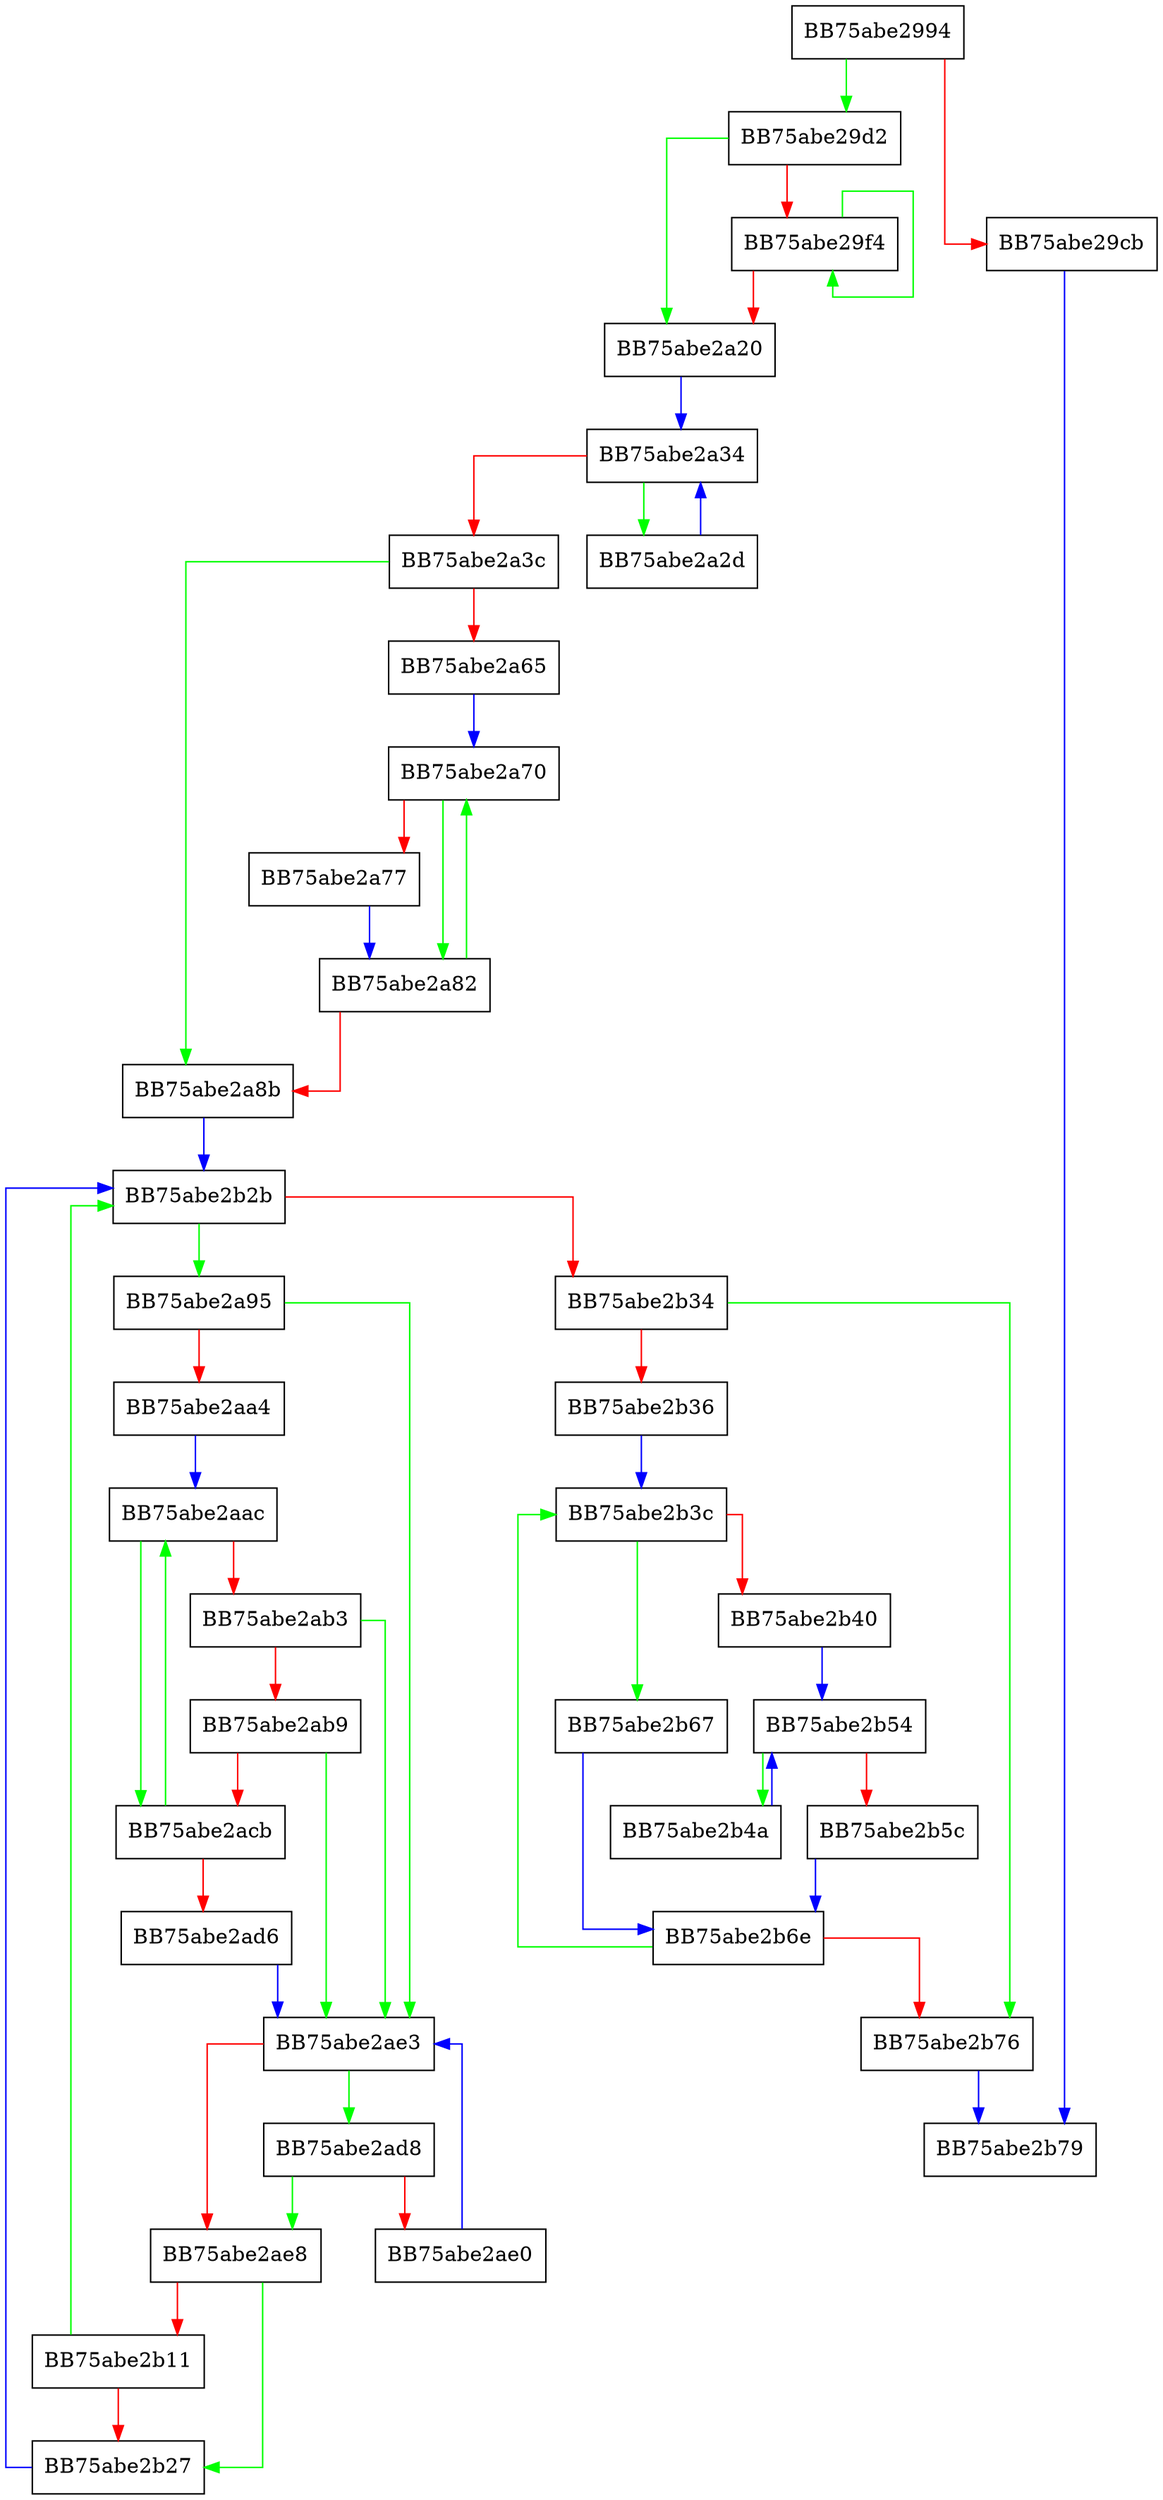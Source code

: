 digraph HUF_setMaxHeight {
  node [shape="box"];
  graph [splines=ortho];
  BB75abe2994 -> BB75abe29d2 [color="green"];
  BB75abe2994 -> BB75abe29cb [color="red"];
  BB75abe29cb -> BB75abe2b79 [color="blue"];
  BB75abe29d2 -> BB75abe2a20 [color="green"];
  BB75abe29d2 -> BB75abe29f4 [color="red"];
  BB75abe29f4 -> BB75abe29f4 [color="green"];
  BB75abe29f4 -> BB75abe2a20 [color="red"];
  BB75abe2a20 -> BB75abe2a34 [color="blue"];
  BB75abe2a2d -> BB75abe2a34 [color="blue"];
  BB75abe2a34 -> BB75abe2a2d [color="green"];
  BB75abe2a34 -> BB75abe2a3c [color="red"];
  BB75abe2a3c -> BB75abe2a8b [color="green"];
  BB75abe2a3c -> BB75abe2a65 [color="red"];
  BB75abe2a65 -> BB75abe2a70 [color="blue"];
  BB75abe2a70 -> BB75abe2a82 [color="green"];
  BB75abe2a70 -> BB75abe2a77 [color="red"];
  BB75abe2a77 -> BB75abe2a82 [color="blue"];
  BB75abe2a82 -> BB75abe2a70 [color="green"];
  BB75abe2a82 -> BB75abe2a8b [color="red"];
  BB75abe2a8b -> BB75abe2b2b [color="blue"];
  BB75abe2a95 -> BB75abe2ae3 [color="green"];
  BB75abe2a95 -> BB75abe2aa4 [color="red"];
  BB75abe2aa4 -> BB75abe2aac [color="blue"];
  BB75abe2aac -> BB75abe2acb [color="green"];
  BB75abe2aac -> BB75abe2ab3 [color="red"];
  BB75abe2ab3 -> BB75abe2ae3 [color="green"];
  BB75abe2ab3 -> BB75abe2ab9 [color="red"];
  BB75abe2ab9 -> BB75abe2ae3 [color="green"];
  BB75abe2ab9 -> BB75abe2acb [color="red"];
  BB75abe2acb -> BB75abe2aac [color="green"];
  BB75abe2acb -> BB75abe2ad6 [color="red"];
  BB75abe2ad6 -> BB75abe2ae3 [color="blue"];
  BB75abe2ad8 -> BB75abe2ae8 [color="green"];
  BB75abe2ad8 -> BB75abe2ae0 [color="red"];
  BB75abe2ae0 -> BB75abe2ae3 [color="blue"];
  BB75abe2ae3 -> BB75abe2ad8 [color="green"];
  BB75abe2ae3 -> BB75abe2ae8 [color="red"];
  BB75abe2ae8 -> BB75abe2b27 [color="green"];
  BB75abe2ae8 -> BB75abe2b11 [color="red"];
  BB75abe2b11 -> BB75abe2b2b [color="green"];
  BB75abe2b11 -> BB75abe2b27 [color="red"];
  BB75abe2b27 -> BB75abe2b2b [color="blue"];
  BB75abe2b2b -> BB75abe2a95 [color="green"];
  BB75abe2b2b -> BB75abe2b34 [color="red"];
  BB75abe2b34 -> BB75abe2b76 [color="green"];
  BB75abe2b34 -> BB75abe2b36 [color="red"];
  BB75abe2b36 -> BB75abe2b3c [color="blue"];
  BB75abe2b3c -> BB75abe2b67 [color="green"];
  BB75abe2b3c -> BB75abe2b40 [color="red"];
  BB75abe2b40 -> BB75abe2b54 [color="blue"];
  BB75abe2b4a -> BB75abe2b54 [color="blue"];
  BB75abe2b54 -> BB75abe2b4a [color="green"];
  BB75abe2b54 -> BB75abe2b5c [color="red"];
  BB75abe2b5c -> BB75abe2b6e [color="blue"];
  BB75abe2b67 -> BB75abe2b6e [color="blue"];
  BB75abe2b6e -> BB75abe2b3c [color="green"];
  BB75abe2b6e -> BB75abe2b76 [color="red"];
  BB75abe2b76 -> BB75abe2b79 [color="blue"];
}